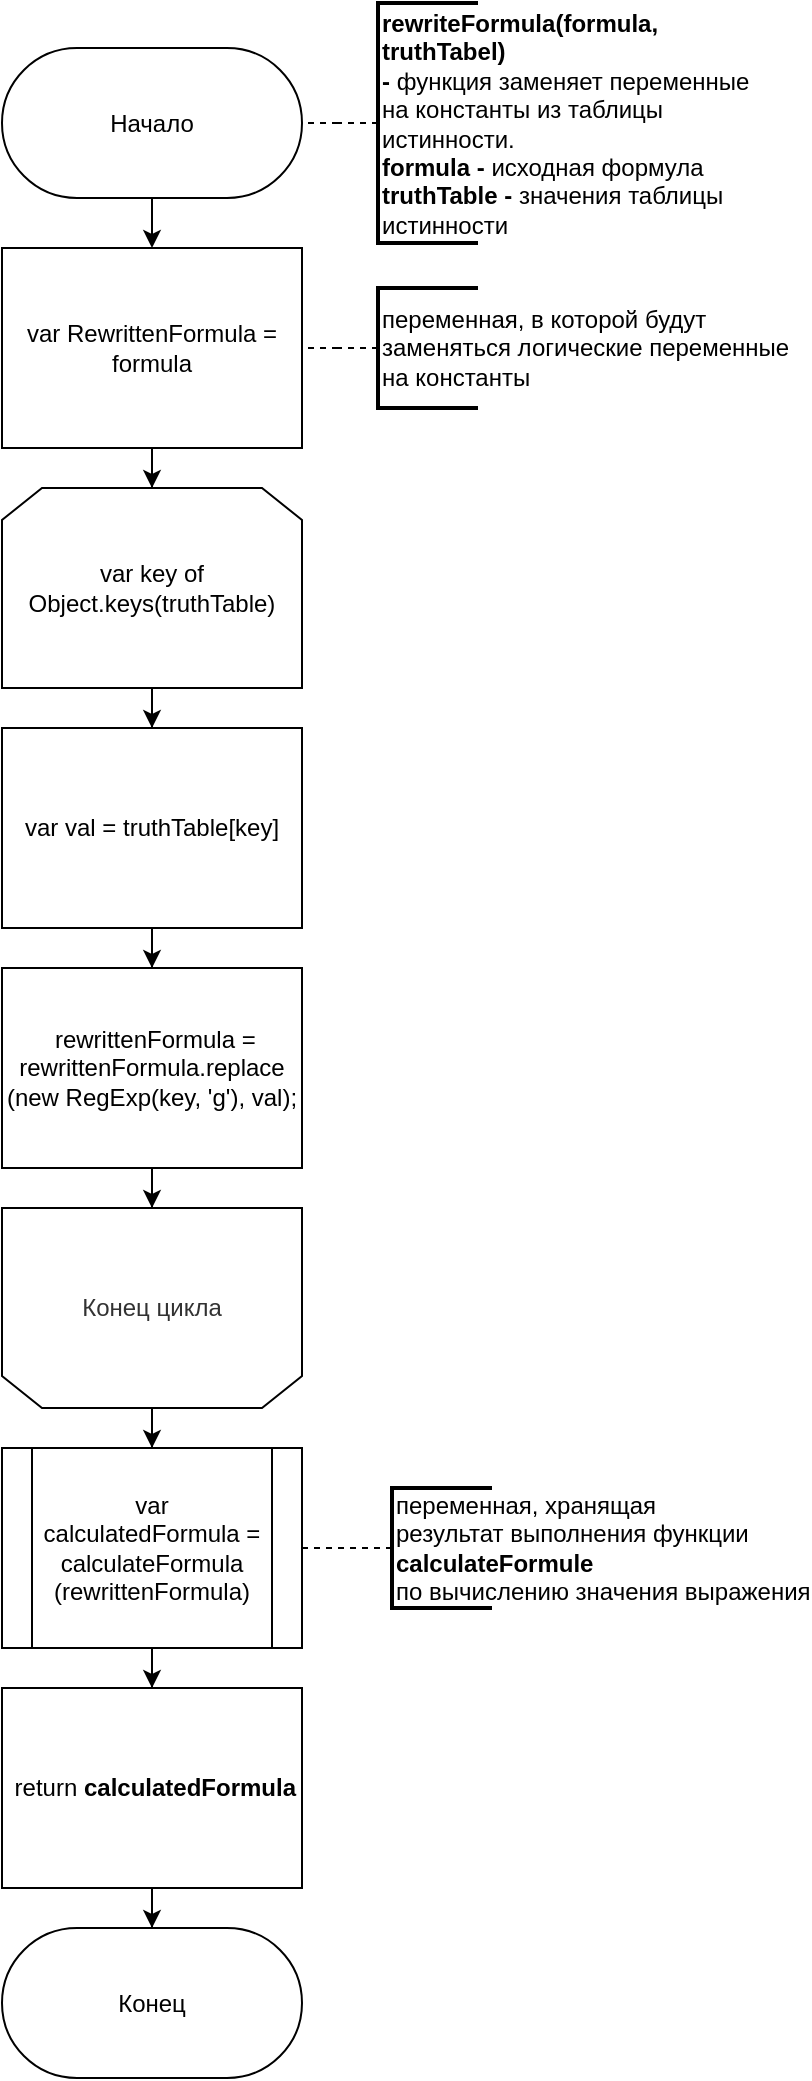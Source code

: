 <mxfile version="13.0.9" type="device"><diagram id="ue7taHuJfMMdtwtb_jg2" name="Страница 1"><mxGraphModel dx="1422" dy="762" grid="1" gridSize="10" guides="1" tooltips="1" connect="1" arrows="1" fold="1" page="1" pageScale="1" pageWidth="827" pageHeight="1169" math="0" shadow="0"><root><mxCell id="0"/><mxCell id="1" parent="0"/><mxCell id="9W-L0gfSMWwM45z6Wp9l-6" value="" style="edgeStyle=orthogonalEdgeStyle;rounded=0;orthogonalLoop=1;jettySize=auto;html=1;" parent="1" source="9W-L0gfSMWwM45z6Wp9l-1" target="9W-L0gfSMWwM45z6Wp9l-5" edge="1"><mxGeometry relative="1" as="geometry"/></mxCell><mxCell id="9W-L0gfSMWwM45z6Wp9l-1" value="Начало&lt;br&gt;" style="whiteSpace=wrap;html=1;rounded=1;arcSize=50;align=center;verticalAlign=middle;container=1;recursiveResize=0;strokeWidth=1;autosize=1;spacing=4;treeFolding=1;" parent="1" vertex="1"><mxGeometry x="105" y="40" width="150" height="75" as="geometry"/></mxCell><mxCell id="9W-L0gfSMWwM45z6Wp9l-2" style="edgeStyle=orthogonalEdgeStyle;rounded=0;orthogonalLoop=1;jettySize=auto;html=1;exitX=0;exitY=0.5;exitDx=0;exitDy=0;exitPerimeter=0;entryX=1;entryY=0.5;entryDx=0;entryDy=0;strokeColor=none;" parent="1" source="9W-L0gfSMWwM45z6Wp9l-4" target="9W-L0gfSMWwM45z6Wp9l-1" edge="1"><mxGeometry relative="1" as="geometry"/></mxCell><mxCell id="9W-L0gfSMWwM45z6Wp9l-3" style="edgeStyle=orthogonalEdgeStyle;rounded=0;orthogonalLoop=1;jettySize=auto;html=1;endArrow=none;endFill=0;strokeWidth=1;dashed=1;" parent="1" source="9W-L0gfSMWwM45z6Wp9l-4" target="9W-L0gfSMWwM45z6Wp9l-1" edge="1"><mxGeometry relative="1" as="geometry"/></mxCell><mxCell id="9W-L0gfSMWwM45z6Wp9l-4" value="&lt;b&gt;rewriteFormula&lt;/b&gt;&lt;b&gt;(formula,&amp;nbsp;&lt;/b&gt;&lt;b&gt;&lt;br&gt;&lt;/b&gt;&lt;div&gt;&lt;b&gt;truthTabel)&lt;/b&gt;&lt;/div&gt;&lt;div&gt;&lt;b&gt;- &lt;/b&gt;функция заменяет переменные&lt;/div&gt;&lt;div&gt;&lt;span&gt;на константы из таблицы&amp;nbsp;&lt;/span&gt;&lt;/div&gt;&lt;div&gt;&lt;span&gt;истинности.&lt;/span&gt;&lt;/div&gt;&lt;b&gt;formula&amp;nbsp;&lt;/b&gt;&lt;b&gt;- &lt;/b&gt;&lt;span&gt;исходная формула&lt;/span&gt;&lt;b&gt;&lt;br&gt;&lt;/b&gt;&lt;div&gt;&lt;b&gt;truthTable - &lt;/b&gt;значения таблицы&lt;br&gt;&lt;/div&gt;&lt;div&gt;истинности&lt;/div&gt;" style="strokeWidth=2;html=1;shape=mxgraph.flowchart.annotation_1;align=left;pointerEvents=1" parent="1" vertex="1"><mxGeometry x="293" y="17.5" width="50" height="120" as="geometry"/></mxCell><mxCell id="9W-L0gfSMWwM45z6Wp9l-10" value="" style="edgeStyle=orthogonalEdgeStyle;rounded=0;orthogonalLoop=1;jettySize=auto;html=1;endArrow=classic;endFill=1;" parent="1" source="9W-L0gfSMWwM45z6Wp9l-5" target="9W-L0gfSMWwM45z6Wp9l-9" edge="1"><mxGeometry relative="1" as="geometry"/></mxCell><mxCell id="9W-L0gfSMWwM45z6Wp9l-5" value="var RewrittenFormula = formula" style="rounded=0;whiteSpace=wrap;html=1;" parent="1" vertex="1"><mxGeometry x="105" y="140" width="150" height="100" as="geometry"/></mxCell><mxCell id="9W-L0gfSMWwM45z6Wp9l-8" value="" style="edgeStyle=orthogonalEdgeStyle;rounded=0;orthogonalLoop=1;jettySize=auto;html=1;dashed=1;endArrow=none;endFill=0;" parent="1" source="9W-L0gfSMWwM45z6Wp9l-7" target="9W-L0gfSMWwM45z6Wp9l-5" edge="1"><mxGeometry relative="1" as="geometry"/></mxCell><mxCell id="9W-L0gfSMWwM45z6Wp9l-7" value="переменная, в которой будут&lt;br&gt;заменяться логические переменные&lt;br&gt;на константы&lt;br&gt;" style="strokeWidth=2;html=1;shape=mxgraph.flowchart.annotation_1;align=left;pointerEvents=1" parent="1" vertex="1"><mxGeometry x="293" y="160" width="50" height="60" as="geometry"/></mxCell><mxCell id="9W-L0gfSMWwM45z6Wp9l-12" value="" style="edgeStyle=orthogonalEdgeStyle;rounded=0;orthogonalLoop=1;jettySize=auto;html=1;endArrow=classic;endFill=1;" parent="1" source="9W-L0gfSMWwM45z6Wp9l-9" target="9W-L0gfSMWwM45z6Wp9l-11" edge="1"><mxGeometry relative="1" as="geometry"/></mxCell><mxCell id="9W-L0gfSMWwM45z6Wp9l-9" value="var key of Object.keys(truthTable)" style="shape=loopLimit;whiteSpace=wrap;html=1;" parent="1" vertex="1"><mxGeometry x="105" y="260" width="150" height="100" as="geometry"/></mxCell><mxCell id="9W-L0gfSMWwM45z6Wp9l-14" value="" style="edgeStyle=orthogonalEdgeStyle;rounded=0;orthogonalLoop=1;jettySize=auto;html=1;endArrow=classic;endFill=1;" parent="1" source="9W-L0gfSMWwM45z6Wp9l-11" target="9W-L0gfSMWwM45z6Wp9l-13" edge="1"><mxGeometry relative="1" as="geometry"/></mxCell><mxCell id="9W-L0gfSMWwM45z6Wp9l-11" value="var val = truthTable[key]" style="rounded=0;whiteSpace=wrap;html=1;" parent="1" vertex="1"><mxGeometry x="105" y="380" width="150" height="100" as="geometry"/></mxCell><mxCell id="SSumkBPGjw1ani9huuMH-1" style="edgeStyle=orthogonalEdgeStyle;rounded=0;orthogonalLoop=1;jettySize=auto;html=1;" edge="1" parent="1" source="9W-L0gfSMWwM45z6Wp9l-13" target="9W-L0gfSMWwM45z6Wp9l-15"><mxGeometry relative="1" as="geometry"/></mxCell><mxCell id="9W-L0gfSMWwM45z6Wp9l-13" value="&amp;nbsp;rewrittenFormula = rewrittenFormula.replace&lt;br&gt;(new RegExp(key, 'g'), val);" style="rounded=0;whiteSpace=wrap;html=1;" parent="1" vertex="1"><mxGeometry x="105" y="500" width="150" height="100" as="geometry"/></mxCell><mxCell id="9W-L0gfSMWwM45z6Wp9l-19" value="" style="edgeStyle=orthogonalEdgeStyle;rounded=0;orthogonalLoop=1;jettySize=auto;html=1;endArrow=classic;endFill=1;" parent="1" source="9W-L0gfSMWwM45z6Wp9l-15" target="9W-L0gfSMWwM45z6Wp9l-18" edge="1"><mxGeometry relative="1" as="geometry"/></mxCell><mxCell id="9W-L0gfSMWwM45z6Wp9l-15" value="Конец цикла" style="shape=loopLimit;whiteSpace=wrap;html=1;rotation=0;textOpacity=80;direction=east;flipH=0;flipV=1;" parent="1" vertex="1"><mxGeometry x="105" y="620" width="150" height="100" as="geometry"/></mxCell><mxCell id="9W-L0gfSMWwM45z6Wp9l-21" value="" style="edgeStyle=orthogonalEdgeStyle;rounded=0;orthogonalLoop=1;jettySize=auto;html=1;endArrow=classic;endFill=1;" parent="1" source="9W-L0gfSMWwM45z6Wp9l-18" target="9W-L0gfSMWwM45z6Wp9l-20" edge="1"><mxGeometry relative="1" as="geometry"/></mxCell><mxCell id="9W-L0gfSMWwM45z6Wp9l-18" value="var calculatedFormula = calculateFormula&lt;br&gt;(rewrittenFormula)" style="shape=process;whiteSpace=wrap;html=1;backgroundOutline=1;" parent="1" vertex="1"><mxGeometry x="105" y="740" width="150" height="100" as="geometry"/></mxCell><mxCell id="9W-L0gfSMWwM45z6Wp9l-23" value="" style="edgeStyle=orthogonalEdgeStyle;rounded=0;orthogonalLoop=1;jettySize=auto;html=1;endArrow=classic;endFill=1;" parent="1" source="9W-L0gfSMWwM45z6Wp9l-20" target="9W-L0gfSMWwM45z6Wp9l-22" edge="1"><mxGeometry relative="1" as="geometry"/></mxCell><mxCell id="9W-L0gfSMWwM45z6Wp9l-20" value="&amp;nbsp;return &lt;b&gt;calculatedFormula&lt;/b&gt;" style="rounded=0;whiteSpace=wrap;html=1;" parent="1" vertex="1"><mxGeometry x="105" y="860" width="150" height="100" as="geometry"/></mxCell><mxCell id="9W-L0gfSMWwM45z6Wp9l-22" value="Конец&lt;br&gt;" style="whiteSpace=wrap;html=1;rounded=1;arcSize=50;align=center;verticalAlign=middle;container=1;recursiveResize=0;strokeWidth=1;autosize=1;spacing=4;treeFolding=1;" parent="1" vertex="1"><mxGeometry x="105" y="980" width="150" height="75" as="geometry"/></mxCell><mxCell id="9W-L0gfSMWwM45z6Wp9l-25" value="" style="edgeStyle=orthogonalEdgeStyle;rounded=0;orthogonalLoop=1;jettySize=auto;html=1;endArrow=none;endFill=0;dashed=1;" parent="1" source="9W-L0gfSMWwM45z6Wp9l-24" target="9W-L0gfSMWwM45z6Wp9l-18" edge="1"><mxGeometry relative="1" as="geometry"/></mxCell><mxCell id="9W-L0gfSMWwM45z6Wp9l-24" value="переменная, хранящая&amp;nbsp;&lt;br&gt;результат выполнения функции &lt;b&gt;&lt;br&gt;calculateFormule&lt;/b&gt;&lt;br&gt;по вычислению значения выражения&lt;br&gt;" style="strokeWidth=2;html=1;shape=mxgraph.flowchart.annotation_1;align=left;pointerEvents=1" parent="1" vertex="1"><mxGeometry x="300" y="760" width="50" height="60" as="geometry"/></mxCell></root></mxGraphModel></diagram></mxfile>